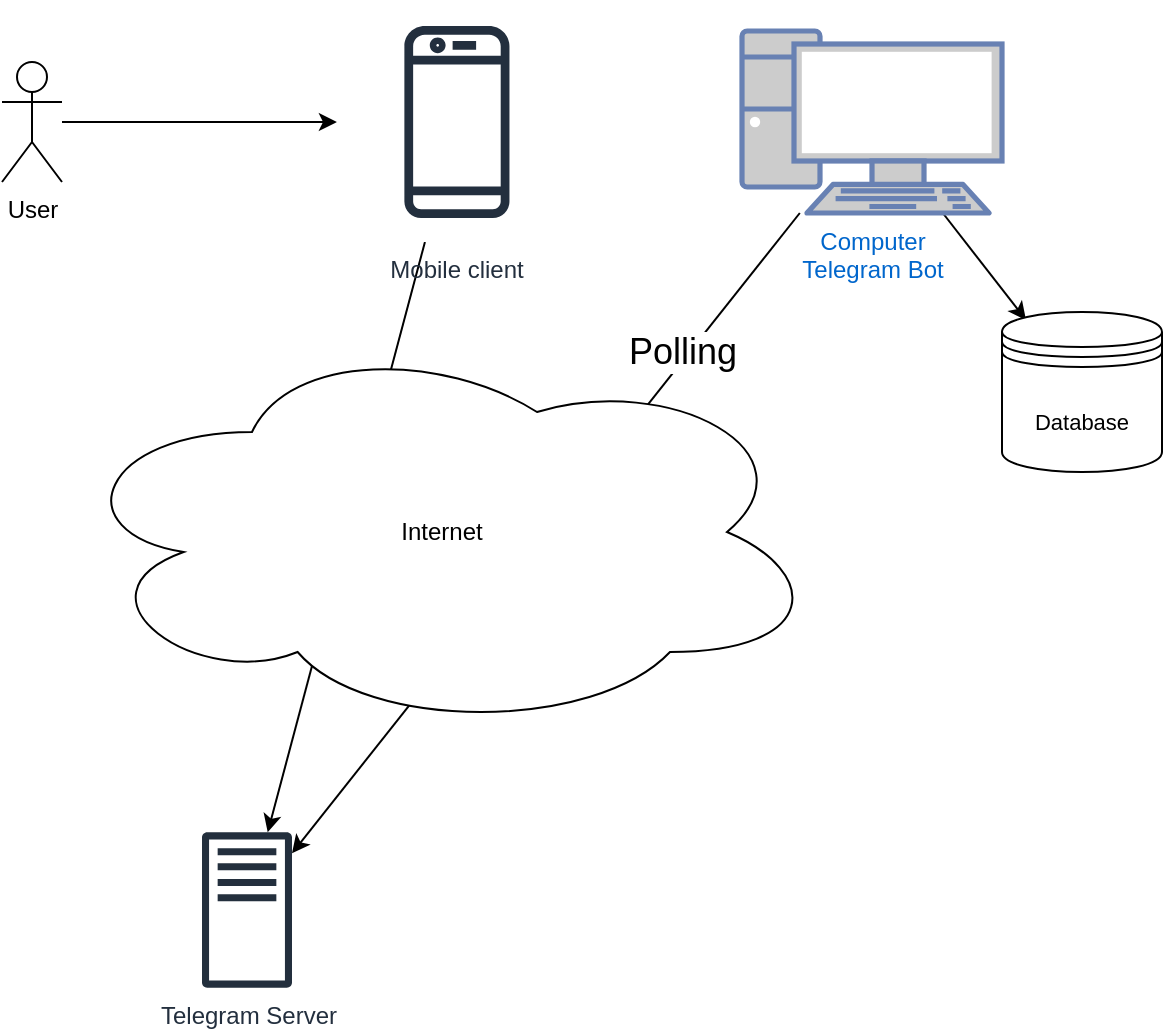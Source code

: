 <mxfile>
    <diagram id="LihtnHgaUK1PSbhSbi4P" name="Page-1">
        <mxGraphModel dx="782" dy="553" grid="1" gridSize="10" guides="1" tooltips="1" connect="1" arrows="1" fold="1" page="1" pageScale="1" pageWidth="1169" pageHeight="827" math="0" shadow="0">
            <root>
                <mxCell id="0"/>
                <mxCell id="1" parent="0"/>
                <mxCell id="10" style="edgeStyle=none;html=1;" edge="1" parent="1" source="2" target="14">
                    <mxGeometry relative="1" as="geometry">
                        <mxPoint x="390" y="215" as="targetPoint"/>
                    </mxGeometry>
                </mxCell>
                <mxCell id="2" value="User" style="shape=umlActor;verticalLabelPosition=bottom;verticalAlign=top;html=1;outlineConnect=0;" parent="1" vertex="1">
                    <mxGeometry x="240" y="185" width="30" height="60" as="geometry"/>
                </mxCell>
                <mxCell id="8" value="Telegram Server" style="sketch=0;outlineConnect=0;fontColor=#232F3E;gradientColor=none;fillColor=#232F3D;strokeColor=none;dashed=0;verticalLabelPosition=bottom;verticalAlign=top;align=center;html=1;fontSize=12;fontStyle=0;aspect=fixed;pointerEvents=1;shape=mxgraph.aws4.traditional_server;" vertex="1" parent="1">
                    <mxGeometry x="340" y="570" width="45" height="78" as="geometry"/>
                </mxCell>
                <mxCell id="15" style="edgeStyle=none;html=1;" edge="1" parent="1" source="14" target="8">
                    <mxGeometry relative="1" as="geometry"/>
                </mxCell>
                <mxCell id="22" style="edgeStyle=none;html=1;" edge="1" parent="1" source="21" target="8">
                    <mxGeometry relative="1" as="geometry"/>
                </mxCell>
                <mxCell id="25" value="Polling" style="edgeLabel;html=1;align=center;verticalAlign=middle;resizable=0;points=[];fontSize=18;" vertex="1" connectable="0" parent="22">
                    <mxGeometry x="-0.503" relative="1" as="geometry">
                        <mxPoint x="4" y="-10" as="offset"/>
                    </mxGeometry>
                </mxCell>
                <mxCell id="7" value="Internet" style="ellipse;shape=cloud;whiteSpace=wrap;html=1;" vertex="1" parent="1">
                    <mxGeometry x="270" y="320" width="380" height="200" as="geometry"/>
                </mxCell>
                <mxCell id="14" value="Mobile client" style="sketch=0;outlineConnect=0;fontColor=#232F3E;gradientColor=none;strokeColor=#232F3E;fillColor=#ffffff;dashed=0;verticalLabelPosition=bottom;verticalAlign=top;align=center;html=1;fontSize=12;fontStyle=0;aspect=fixed;shape=mxgraph.aws4.resourceIcon;resIcon=mxgraph.aws4.mobile_client;" vertex="1" parent="1">
                    <mxGeometry x="407.46" y="155" width="120" height="120" as="geometry"/>
                </mxCell>
                <mxCell id="28" style="edgeStyle=none;html=1;entryX=0.15;entryY=0.05;entryDx=0;entryDy=0;fontSize=11;entryPerimeter=0;" edge="1" parent="1" source="21" target="27">
                    <mxGeometry relative="1" as="geometry"/>
                </mxCell>
                <mxCell id="21" value="Computer&lt;br&gt;Telegram Bot" style="fontColor=#0066CC;verticalAlign=top;verticalLabelPosition=bottom;labelPosition=center;align=center;html=1;outlineConnect=0;fillColor=#CCCCCC;strokeColor=#6881B3;gradientColor=none;gradientDirection=north;strokeWidth=2;shape=mxgraph.networks.pc;" vertex="1" parent="1">
                    <mxGeometry x="610" y="169.5" width="130" height="91" as="geometry"/>
                </mxCell>
                <mxCell id="27" value="&lt;font style=&quot;font-size: 11px;&quot;&gt;Database&lt;/font&gt;" style="shape=datastore;whiteSpace=wrap;html=1;fontSize=18;" vertex="1" parent="1">
                    <mxGeometry x="740" y="310" width="80" height="80" as="geometry"/>
                </mxCell>
            </root>
        </mxGraphModel>
    </diagram>
</mxfile>